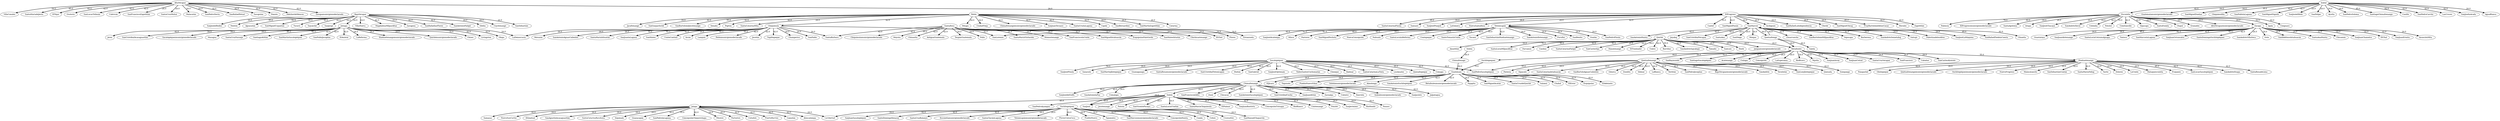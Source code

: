 digraph G {
size ="150,150";
AltaVerapaz -> VillaCanales [style=bold,label="24.0"];
AltaVerapaz -> SantaMaríadeJesús [style=bold,label="85.0"];
AltaVerapaz -> ElTejar [style=bold,label="62.0"];
AltaVerapaz -> Oratorio [style=bold,label="42.0"];
AltaVerapaz -> SanLucasTolimán [style=bold,label="42.0"];
AltaVerapaz -> Cabricán [style=bold,label="42.0"];
AltaVerapaz -> SanFranciscoZapotitlán [style=bold,label="24.0"];
AltaVerapaz -> SantaCruzMuluá [style=bold,label="24.0"];
AltaVerapaz -> Malacatán [style=bold,label="24.0"];
AltaVerapaz -> SanPedroNecta [style=bold,label="24.0"];
AltaVerapaz -> SanRafaelPetzal [style=bold,label="32.0"];
AltaVerapaz -> Sacapulas [style=bold,label="42.0"];
AltaVerapaz -> Panzós [style=bold,label="42.0"];
AltaVerapaz -> MelchordeMencos [style=bold,label="42.0"];
AltaVerapaz -> Zacapamunicipionodeclarado [style=bold,label="42.0"];
AltaVerapaz -> ElProgreso [style=bold,label="24.0"];
BajaVerapaz -> VillaNueva [style=bold,label="24.0"];
BajaVerapaz -> MagdalenaMilpasAltas [style=bold,label="42.0"];
BajaVerapaz -> Zaragoza [style=bold,label="55.0"];
BajaVerapaz -> SanRafaellasFlores [style=bold,label="42.0"];
BajaVerapaz -> SanAntonioPalopó [style=bold,label="42.0"];
BajaVerapaz -> Sibilia [style=bold,label="24.0"];
BajaVerapaz -> Cuyotenango [style=bold,label="24.0"];
BajaVerapaz -> SanSebastián [style=bold,label="24.0"];
BajaVerapaz -> SanJoséelRodeo [style=bold,label="24.0"];
BajaVerapaz -> Nentón [style=bold,label="85.0"];
BajaVerapaz -> Aguacatán [style=bold,label="62.0"];
BajaVerapaz -> SanMiguelUspantán [style=bold,label="42.0"];
BajaVerapaz -> Tucurú [style=bold,label="42.0"];
BajaVerapaz -> Sayaxché [style=bold,label="42.0"];
BajaVerapaz -> SanJorge [style=bold,label="24.0"];
BajaVerapaz -> Jutiapa [style=bold,label="24.0"];
Chimaltenago -> Guatemala [style=bold,label="44.0"];
Chimaltenango -> SanJosédelGolfo [style=bold,label="64.0"];
Chimaltenango -> SanAntoniolaPaz [style=bold,label="42.0"];
Chimaltenango -> Comalapa [style=bold,label="24.0"];
Chimaltenango -> SanJosé [style=bold,label="24.0"];
Chimaltenango -> Sololá [style=bold,label="24.0"];
Chimaltenango -> SanFranciscoelAlto [style=bold,label="24.0"];
Chimaltenango -> Zunil [style=bold,label="32.0"];
Chimaltenango -> Chicacao [style=bold,label="42.0"];
Chimaltenango -> SanAntonioSacatepéquez [style=bold,label="42.0"];
Chimaltenango -> SanCristóbalCucho [style=bold,label="42.0"];
Chimaltenango -> SanJuanAtitán [style=bold,label="24.0"];
Chimaltenango -> Zacualpa [style=bold,label="24.0"];
Chimaltenango -> Cubulco [style=bold,label="24.0"];
Chimaltenango -> Raxruhá [style=bold,label="24.0"];
Chimaltenango -> Izabalmunicipionodeclarado [style=bold,label="24.0"];
Chimaltenango -> SanJacinto [style=bold,label="62.0"];
Chimaltenango -> Jalpatagua [style=bold,label="42.0"];
Chiquimula -> Morazán [style=bold,label="24.0"];
Chiquimula -> SanAntonioAguasCalientes [style=bold,label="24.0"];
Chiquimula -> LaDemocracia [style=bold,label="24.0"];
Chiquimula -> SantaMaríaIxhuatán [style=bold,label="32.0"];
Chiquimula -> SanJuanlaLaguna [style=bold,label="42.0"];
Chiquimula -> SanMateo [style=bold,label="42.0"];
Chiquimula -> SanLorenzo [style=bold,label="42.0"];
Chiquimula -> Champerico [style=bold,label="24.0"];
Chiquimula -> SanPablo [style=bold,label="24.0"];
Chiquimula -> SantaBárbara [style=bold,label="24.0"];
Chiquimula -> UniónCantinil [style=bold,label="24.0"];
Chiquimula -> Ixcán [style=bold,label="42.0"];
Chiquimula -> Lanquín [style=bold,label="55.0"];
Chiquimula -> Peténmunicipionodeclarado [style=bold,label="42.0"];
Chiquimula -> Jocotán [style=bold,label="42.0"];
Chiquimula -> Yupiltepeque [style=bold,label="42.0"];
ElProgreso -> SantaCatarinaPinula [style=bold,label="48.0"];
ElProgreso -> Sansare [style=bold,label="24.0"];
ElProgreso -> SanJoséPoaquil [style=bold,label="24.0"];
ElProgreso -> LaGomera [style=bold,label="24.0"];
ElProgreso -> NuevaSantaRosa [style=bold,label="24.0"];
ElProgreso -> Totonicapán [style=bold,label="42.0"];
ElProgreso -> Cantel [style=bold,label="55.0"];
ElProgreso -> SanMiguelPanán [style=bold,label="42.0"];
ElProgreso -> SanMarcos [style=bold,label="42.0"];
ElProgreso -> Ixchiguán [style=bold,label="24.0"];
ElProgreso -> SanRafaelLaIndependencia [style=bold,label="24.0"];
ElProgreso -> Chiché [style=bold,label="24.0"];
ElProgreso -> SanMiguelChicaj [style=bold,label="24.0"];
ElProgreso -> FrayBartolomédelasCasas [style=bold,label="85.0"];
ElProgreso -> Morales [style=bold,label="42.0"];
ElProgreso -> Zapotitlán [style=bold,label="42.0"];
Escuintla -> Palencia [style=bold,label="78.0"];
Escuintla -> ElProgresomunicipionodeclarado [style=bold,label="42.0"];
Escuintla -> SantaApolonia [style=bold,label="24.0"];
Escuintla -> Iztapa [style=bold,label="24.0"];
Escuintla -> SanJoséChacayá [style=bold,label="24.0"];
Escuintla -> SanAndrésXecul [style=bold,label="24.0"];
Escuintla -> Colomba [style=bold,label="42.0"];
Escuintla -> Patulul [style=bold,label="55.0"];
Escuintla -> Comitancillo [style=bold,label="42.0"];
Escuintla -> Sipacapa [style=bold,label="42.0"];
Escuintla -> SantaEulalia [style=bold,label="24.0"];
Escuintla -> Chajul [style=bold,label="24.0"];
Escuintla -> Granados [style=bold,label="24.0"];
Escuintla -> AltaVerapazmunicipionodeclarado [style=bold,label="24.0"];
Escuintla -> Zacapa [style=bold,label="24.0"];
Escuintla -> Ipala [style=bold,label="32.0"];
Escuintla -> Conguaco [style=bold,label="42.0"];
Guatemala -> ElJícaro [style=bold,label="24.0"];
Guatemala -> Chimaltenango [style=bold,label="24.0"];
Guatemala -> Tiquisate [style=bold,label="24.0"];
Guatemala -> PuebloNuevoViñas [style=bold,label="24.0"];
Guatemala -> Sololámunicipionodeclarado [style=bold,label="32.0"];
Guatemala -> Almolonga [style=bold,label="42.0"];
Guatemala -> SanAntonioSuchitepéquez [style=bold,label="42.0"];
Guatemala -> Retalhuleumunicipionodeclarado [style=bold,label="42.0"];
Guatemala -> Pajapita [style=bold,label="24.0"];
Guatemala -> SanMiguelAcatán [style=bold,label="24.0"];
Guatemala -> SantaCruzdelQuiché [style=bold,label="24.0"];
Guatemala -> Salamá [style=bold,label="24.0"];
Guatemala -> Chahal [style=bold,label="42.0"];
Guatemala -> ElEstor [style=bold,label="32.0"];
Guatemala -> Esquipulas [style=bold,label="42.0"];
Guatemala -> ElAdelanto [style=bold,label="42.0"];
Huehuetenango -> Fraijanes [style=bold,label="85.0"];
Huehuetenango -> SanLucasSacatepéquez [style=bold,label="62.0"];
Huehuetenango -> SanAndrésItzapa [style=bold,label="42.0"];
Huehuetenango -> SantaRosadeLima [style=bold,label="42.0"];
Huehuetenango -> Panajachel [style=bold,label="42.0"];
Huehuetenango -> Olintepeque [style=bold,label="24.0"];
Huehuetenango -> Quetzaltenangomunicipionodeclarado [style=bold,label="24.0"];
Huehuetenango -> Suchitepéquezmunicipionodeclarado [style=bold,label="24.0"];
Huehuetenango -> NuevoProgreso [style=bold,label="24.0"];
Huehuetenango -> Malacatancito [style=bold,label="32.0"];
Huehuetenango -> SanSebastiánCoatán [style=bold,label="42.0"];
Huehuetenango -> SantaMaríaNebaj [style=bold,label="42.0"];
Huehuetenango -> Tactic [style=bold,label="42.0"];
Huehuetenango -> Dolores [style=bold,label="24.0"];
Huehuetenango -> LaUnión [style=bold,label="24.0"];
Huehuetenango -> Mataquescuintla [style=bold,label="24.0"];
Izabal -> Guatemalamunicipionodeclarado [style=bold,label="24.0"];
Izabal -> SanMiguelDueñas [style=bold,label="24.0"];
Izabal -> Escuintla [style=bold,label="42.0"];
Izabal -> Chiquimulilla [style=bold,label="55.0"];
Izabal -> SanPablolaLaguna [style=bold,label="42.0"];
Izabal -> SanMiguelSiguilá [style=bold,label="42.0"];
Izabal -> SanJoséelÍdolo [style=bold,label="24.0"];
Izabal -> SanFelipe [style=bold,label="24.0"];
Izabal -> Ayutla [style=bold,label="24.0"];
Izabal -> SanPedroSoloma [style=bold,label="24.0"];
Izabal -> SantiagoChimaltenango [style=bold,label="85.0"];
Izabal -> Canillá [style=bold,label="62.0"];
Izabal -> SanPedroCarchá [style=bold,label="42.0"];
Izabal -> LasCruces [style=bold,label="42.0"];
Izabal -> SanJosélaArada [style=bold,label="42.0"];
Izabal -> AguaBlanca [style=bold,label="24.0"];
Jalapa -> SanAgustínAcasaguastlán [style=bold,label="24.0"];
Jalapa -> SantaCatarinaBarahona [style=bold,label="24.0"];
Jalapa -> Siquinalá [style=bold,label="24.0"];
Jalapa -> Guazacapán [style=bold,label="42.0"];
Jalapa -> SanPedrolaLaguna [style=bold,label="55.0"];
Jalapa -> ConcepciónChiquirichapa [style=bold,label="42.0"];
Jalapa -> Samayac [style=bold,label="42.0"];
Jalapa -> NuevoSanCarlos [style=bold,label="24.0"];
Jalapa -> ElQuetzal [style=bold,label="24.0"];
Jalapa -> LaLibertad [style=bold,label="24.0"];
Jalapa -> Petatán [style=bold,label="24.0"];
Jalapa -> Pachalum [style=bold,label="85.0"];
Jalapa -> Cahabón [style=bold,label="62.0"];
Jalapa -> PuertoBarrios [style=bold,label="42.0"];
Jalapa -> Camotán [style=bold,label="42.0"];
Jalapa -> Atescatempa [style=bold,label="42.0"];
Jutiapa -> SanCristóbalAcasaguastlán [style=bold,label="24.0"];
Jutiapa -> Sacatepéquezmunicipionodeclarado [style=bold,label="24.0"];
Jutiapa -> Masagua [style=bold,label="24.0"];
Jutiapa -> SantaCruzNaranjo [style=bold,label="85.0"];
Jutiapa -> SantiagoAtitlán [style=bold,label="62.0"];
Jutiapa -> SanMartínSacatepéquez [style=bold,label="42.0"];
Jutiapa -> SanPabloJocopilas [style=bold,label="42.0"];
Jutiapa -> ElAsintal [style=bold,label="42.0"];
Jutiapa -> LaReforma [style=bold,label="24.0"];
Jutiapa -> LaDemocracia [style=bold,label="24.0"];
Jutiapa -> Huehuetenangomunicipionodeclarado [style=bold,label="24.0"];
Jutiapa -> Quichémunicipionodeclarado [style=bold,label="24.0"];
Jutiapa -> Chisec [style=bold,label="32.0"];
Jutiapa -> Livingston [style=bold,label="42.0"];
Jutiapa -> Olopa [style=bold,label="42.0"];
Jutiapa -> Jerez [style=bold,label="42.0"];
Petén -> Petapa [style=bold,label="24.0"];
Petén -> CiudadVieja [style=bold,label="24.0"];
Petén -> Chimaltenangomunicipionodeclarado [style=bold,label="32.0"];
Petén -> SanJuanTecuaco [style=bold,label="42.0"];
Petén -> SantaCruzlaLaguna [style=bold,label="42.0"];
Petén -> Cajolá [style=bold,label="42.0"];
Petén -> SanBernardino [style=bold,label="24.0"];
Petén -> SanMartínZapotitlán [style=bold,label="24.0"];
Petén -> Catarina [style=bold,label="24.0"];
Petén -> Jacaltenango [style=bold,label="24.0"];
Petén -> SanGasparIxchil [style=bold,label="42.0"];
Petén -> SanBartoloméJocotenango [style=bold,label="55.0"];
Petén -> Senahú [style=bold,label="42.0"];
Petén -> Poptún [style=bold,label="42.0"];
Petén -> Chiquimula [style=bold,label="42.0"];
Petén -> SantaCatarinaMita [style=bold,label="24.0"];
Quetzaltenango -> SanPedroSacatepéquez [style=bold,label="55.0"];
Quetzaltenango -> Sumpango [style=bold,label="42.0"];
Quetzaltenango -> Patzicía [style=bold,label="42.0"];
Quetzaltenango -> Sipacate [style=bold,label="24.0"];
Quetzaltenango -> SantaCatarinaIxtahuacán [style=bold,label="24.0"];
Quetzaltenango -> SanBartoloAguasCalientes [style=bold,label="24.0"];
Quetzaltenango -> Génova [style=bold,label="24.0"];
Quetzaltenango -> Zunilito [style=bold,label="85.0"];
Quetzaltenango -> Sibinal [style=bold,label="62.0"];
Quetzaltenango -> LaBlanca [style=bold,label="42.0"];
Quetzaltenango -> Tectitán [style=bold,label="42.0"];
Quetzaltenango -> SanPedroJocopilas [style=bold,label="42.0"];
Quetzaltenango -> BajaVerapazmunicipionodeclarado [style=bold,label="24.0"];
Quetzaltenango -> SanAndrés [style=bold,label="24.0"];
Quetzaltenango -> Teculután [style=bold,label="24.0"];
Quetzaltenango -> SanLuisJilotepeque [style=bold,label="24.0"];
Quetzaltenango -> Quesada [style=bold,label="42.0"];
Quetzaltengo -> SanMarcos [style=bold,label="44.0"];
Quetzaltengo -> Salola [style=bold,label="44.0"];
Quetzaltengo -> Retalhuleu [style=bold,label="44.0"];
Quiché -> Amatitlán [style=bold,label="24.0"];
Quiché -> SantaLucíaMilpasAltas [style=bold,label="32.0"];
Quiché -> Parramos [style=bold,label="42.0"];
Quiché -> Casillas [style=bold,label="42.0"];
Quiché -> SantaCatarinaPalopó [style=bold,label="42.0"];
Quiché -> SanCarlosSija [style=bold,label="24.0"];
Quiché -> Mazatenango [style=bold,label="24.0"];
Quiché -> Retalhuleu [style=bold,label="24.0"];
Quiché -> ElTumbador [style=bold,label="24.0"];
Quiché -> Cuilco [style=bold,label="42.0"];
Quiché -> Barrillas [style=bold,label="55.0"];
Quiché -> SanAndrésSajcabajá [style=bold,label="42.0"];
Quiché -> Tamahú [style=bold,label="42.0"];
Quiché -> SanLuis [style=bold,label="24.0"];
Quiché -> Huité [style=bold,label="24.0"];
Quiché -> Jalapamunicipionodeclarado [style=bold,label="24.0"];
Retalhuleu -> Suchitepequez [style=bold,label="44.0"];
Retalhuleu -> SanRaymundo [style=bold,label="32.0"];
Retalhuleu -> SantiagoSacatepéquez [style=bold,label="42.0"];
Retalhuleu -> Acatenango [style=bold,label="42.0"];
Retalhuleu -> Cuilapa [style=bold,label="42.0"];
Retalhuleu -> Concepción [style=bold,label="24.0"];
Retalhuleu -> Quetzaltenango [style=bold,label="24.0"];
Retalhuleu -> LaEsperanza [style=bold,label="24.0"];
Retalhuleu -> RíoBravo [style=bold,label="24.0"];
Retalhuleu -> Tejutla [style=bold,label="42.0"];
Retalhuleu -> Huehuetenango [style=bold,label="55.0"];
Retalhuleu -> SanJuanIxcoy [style=bold,label="42.0"];
Retalhuleu -> SanJuanCotzal [style=bold,label="42.0"];
Retalhuleu -> SantaCruzVerapaz [style=bold,label="24.0"];
Retalhuleu -> SanFrancisco [style=bold,label="24.0"];
Retalhuleu -> Cabañas [style=bold,label="24.0"];
Retalhuleu -> SanCarlosAlzatate [style=bold,label="24.0"];
Sacatepéquez -> SanJoséPinula [style=bold,label="54.0"];
Sacatepéquez -> Sanarate [style=bold,label="24.0"];
Sacatepéquez -> SanMartínJilotepeque [style=bold,label="24.0"];
Sacatepéquez -> Guanagazapa [style=bold,label="24.0"];
Sacatepéquez -> SantaRosamunicipionodeclarado [style=bold,label="24.0"];
Sacatepéquez -> SanCristóbalTotonicapán [style=bold,label="85.0"];
Sacatepéquez -> Huitán [style=bold,label="62.0"];
Sacatepéquez -> SanGabriel [style=bold,label="42.0"];
Sacatepéquez -> SanPedroSacatepéquez [style=bold,label="42.0"];
Sacatepéquez -> SanJoséOjetenam [style=bold,label="42.0"];
Sacatepéquez -> TodosSantosCuchumatán [style=bold,label="24.0"];
Sacatepéquez -> Chinique [style=bold,label="24.0"];
Sacatepéquez -> Rabinal [style=bold,label="24.0"];
Sacatepéquez -> SantaCatarinaLaTinta [style=bold,label="24.0"];
Sacatepéquez -> LosAmates [style=bold,label="85.0"];
Sacatepéquez -> Quezaltepeque [style=bold,label="55.0"];
Sacatepéquez -> Comapa [style=bold,label="42.0"];
SanMarcos -> Quetzaltengo [style=bold,label="44.0"];
SanMarcos -> Chuarrancho [style=bold,label="42.0"];
SanMarcos -> SanBartoloméMilpasAltas [style=bold,label="55.0"];
SanMarcos -> Yepocapa [style=bold,label="42.0"];
SanMarcos -> Barberena [style=bold,label="42.0"];
SanMarcos -> SanAndrésSemetabaj [style=bold,label="24.0"];
SanMarcos -> Salcajá [style=bold,label="24.0"];
SanMarcos -> PalestinadelosAltos [style=bold,label="24.0"];
SanMarcos -> SanJoséLaMáquina [style=bold,label="24.0"];
SanMarcos -> SanRafaelPiedelaCuesta [style=bold,label="85.0"];
SanMarcos -> Chiantla [style=bold,label="62.0"];
SanMarcos -> SanAntonioHuista [style=bold,label="42.0"];
SanMarcos -> Joyabaj [style=bold,label="42.0"];
SanMarcos -> SanCristóbalVerapaz [style=bold,label="42.0"];
SanMarcos -> SantaAna [style=bold,label="24.0"];
SanMarcos -> SanDiego [style=bold,label="24.0"];
SanMarcos -> Monjas [style=bold,label="24.0"];
SantaRosa -> Chinautla [style=bold,label="42.0"];
SantaRosa -> AntiguaGuatemala [style=bold,label="42.0"];
SantaRosa -> TecpánGuatemala [style=bold,label="24.0"];
SantaRosa -> Palín [style=bold,label="24.0"];
SantaRosa -> SantaMaríaVisitación [style=bold,label="24.0"];
SantaRosa -> Momostenango [style=bold,label="24.0"];
SantaRosa -> SanFranciscolaUnión [style=bold,label="85.0"];
SantaRosa -> SantaBárbara [style=bold,label="62.0"];
SantaRosa -> SanMiguelIxtahuacán [style=bold,label="42.0"];
SantaRosa -> EsquipulasPaloGordo [style=bold,label="42.0"];
SantaRosa -> SanMateoIxtatán [style=bold,label="42.0"];
SantaRosa -> Chichicastenango [style=bold,label="24.0"];
SantaRosa -> ElChol [style=bold,label="24.0"];
SantaRosa -> Flores [style=bold,label="24.0"];
SantaRosa -> Estanzuela [style=bold,label="24.0"];
SantaRosa -> Chiquimulamunicipionodeclarado [style=bold,label="42.0"];
SantaRosa -> Moyuta [style=bold,label="55.0"];
Solola -> Chimaltenago [style=bold,label="44.0"];
Sololá -> SanPedroAyampuc [style=bold,label="43.0"];
Sololá -> Jocotenango [style=bold,label="42.0"];
Sololá -> Patzún [style=bold,label="42.0"];
Sololá -> SanVicentePacaya [style=bold,label="24.0"];
Sololá -> SantaLucíaUtatlán [style=bold,label="24.0"];
Sololá -> SantaMaríaChiquimula [style=bold,label="24.0"];
Sololá -> ElPalmar [style=bold,label="24.0"];
Sololá -> SanJuanBautista [style=bold,label="32.0"];
Sololá -> ConcepciónTutuapa [style=bold,label="42.0"];
Sololá -> RíoBlanco [style=bold,label="42.0"];
Sololá -> Colotenango [style=bold,label="42.0"];
Sololá -> Patzité [style=bold,label="24.0"];
Sololá -> SanJerónimo [style=bold,label="24.0"];
Sololá -> SanJosé [style=bold,label="24.0"];
Sololá -> RíoHondo [style=bold,label="24.0"];
Sololá -> Jalapa [style=bold,label="85.0"];
Sololá -> Pasaco [style=bold,label="62.0"];
Suchitepequez -> Guatemala [style=bold,label="70.0"];
Suchitepéquez -> SanJuanSacatepéquez [style=bold,label="62.0"];
Suchitepéquez -> SantoDomingoXenacoj [style=bold,label="42.0"];
Suchitepéquez -> SantaCruzBalanyá [style=bold,label="42.0"];
Suchitepéquez -> Escuintlamunicipionodeclarado [style=bold,label="42.0"];
Suchitepéquez -> SantaClaralaLaguna [style=bold,label="24.0"];
Suchitepéquez -> Totonicapánmunicipionodeclarado [style=bold,label="24.0"];
Suchitepéquez -> FloresCostaCuca [style=bold,label="24.0"];
Suchitepéquez -> PuebloNuevo [style=bold,label="24.0"];
Suchitepéquez -> Tajumulco [style=bold,label="32.0"];
Suchitepéquez -> SanMarcosmunicipionodeclarado [style=bold,label="42.0"];
Suchitepéquez -> ConcepciónHuista [style=bold,label="42.0"];
Suchitepéquez -> Cunén [style=bold,label="42.0"];
Suchitepéquez -> Cobán [style=bold,label="24.0"];
Suchitepéquez -> LaLibertad [style=bold,label="24.0"];
Suchitepéquez -> Usumatlán [style=bold,label="24.0"];
Suchitepéquez -> SanManuelChaparrón [style=bold,label="24.0"];
Totonicapán -> Mixco [style=bold,label="51.0"];
Totonicapán -> Pastores [style=bold,label="42.0"];
Totonicapán -> SanMiguelPochuta [style=bold,label="42.0"];
Totonicapán -> NuevaConcepción [style=bold,label="24.0"];
Totonicapán -> Nahualá [style=bold,label="24.0"];
Totonicapán -> SantaLucíalaReforma [style=bold,label="24.0"];
Totonicapán -> Coatepeque [style=bold,label="24.0"];
Totonicapán -> SantoTomaslaUnión [style=bold,label="42.0"];
Totonicapán -> Tacaná [style=bold,label="55.0"];
Totonicapán -> SanLorenzo [style=bold,label="42.0"];
Totonicapán -> SanSebastiánHuehuetenango [style=bold,label="42.0"];
Totonicapán -> SanAntonioIlotenango [style=bold,label="24.0"];
Totonicapán -> Purulhá [style=bold,label="24.0"];
Totonicapán -> SanBenito [style=bold,label="24.0"];
Totonicapán -> Gualán [style=bold,label="24.0"];
Totonicapán -> SanPedroPinula [style=bold,label="24.0"];
Totonicapán -> SanJoséAcatempa [style=bold,label="32.0"];
Zacapa -> Guastatoya [style=bold,label="24.0"];
Zacapa -> SanJuanAlotenango [style=bold,label="24.0"];
Zacapa -> SantaLucíaCotzumalguapa [style=bold,label="85.0"];
Zacapa -> Taxisco [style=bold,label="62.0"];
Zacapa -> SanMarcoslaLaguna [style=bold,label="42.0"];
Zacapa -> SanJuanOstuncalco [style=bold,label="42.0"];
Zacapa -> SantoDomingoSuchitepéquez [style=bold,label="42.0"];
Zacapa -> SanAndrésVillaSeca [style=bold,label="24.0"];
Zacapa -> Ocós [style=bold,label="24.0"];
Zacapa -> SanIldefonsoIxtahuacán [style=bold,label="24.0"];
Zacapa -> SantaAnaHuista [style=bold,label="24.0"];
Zacapa -> Chicamán [style=bold,label="32.0"];
Zacapa -> SanJuanChamelco [style=bold,label="42.0"];
Zacapa -> ElChal [style=bold,label="42.0"];
Zacapa -> SanJuanErmita [style=bold,label="42.0"];
Zacapa -> AsunciónMita [style=bold,label="24.0"];
}